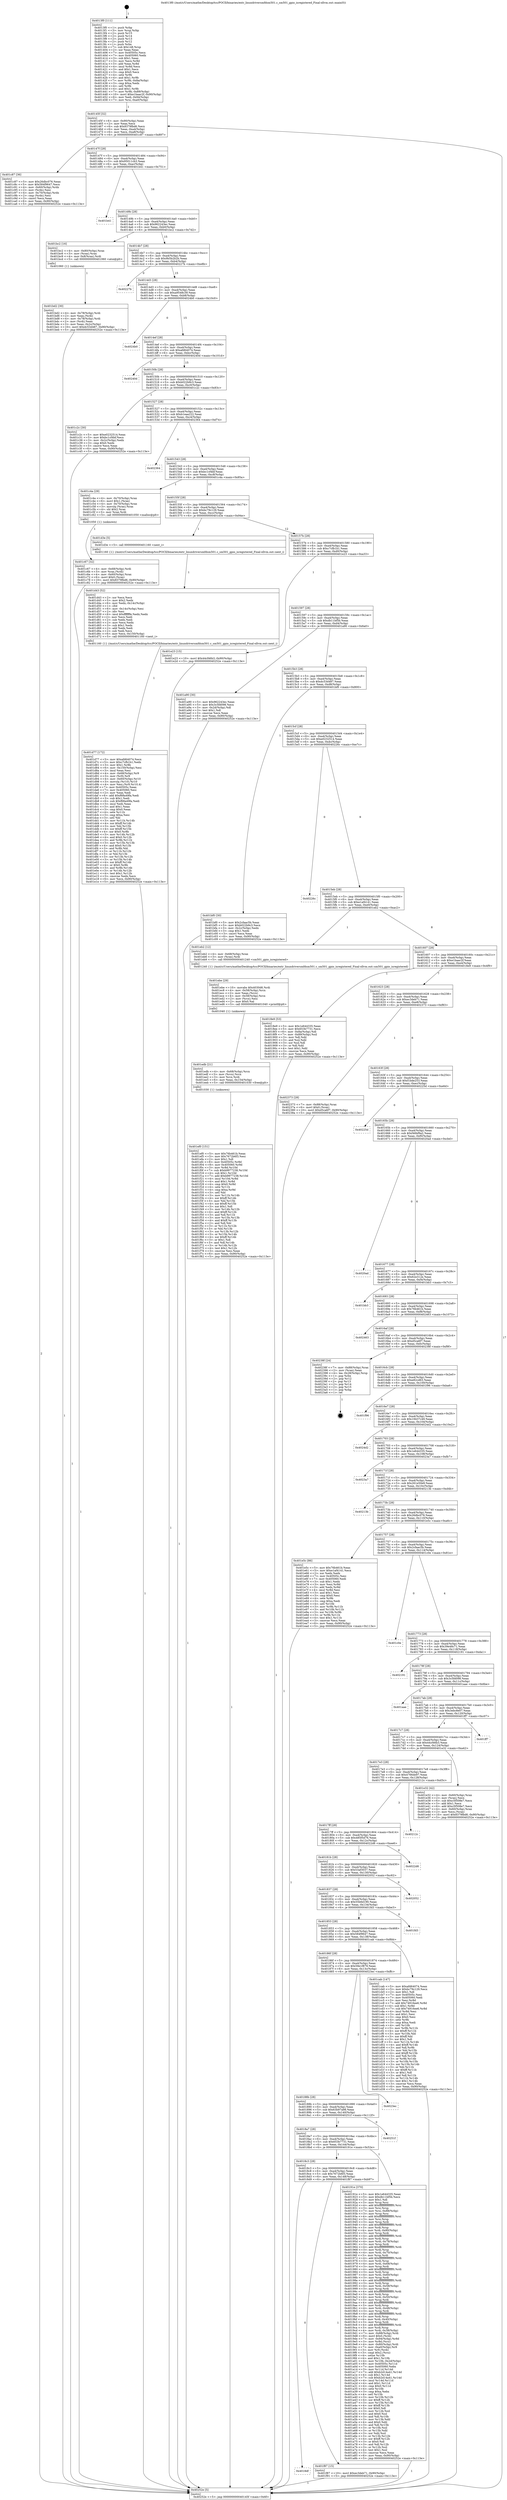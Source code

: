 digraph "0x4013f0" {
  label = "0x4013f0 (/mnt/c/Users/mathe/Desktop/tcc/POCII/binaries/extr_linuxdriversmfdsm501.c_sm501_gpio_isregistered_Final-ollvm.out::main(0))"
  labelloc = "t"
  node[shape=record]

  Entry [label="",width=0.3,height=0.3,shape=circle,fillcolor=black,style=filled]
  "0x40145f" [label="{
     0x40145f [32]\l
     | [instrs]\l
     &nbsp;&nbsp;0x40145f \<+6\>: mov -0x90(%rbp),%eax\l
     &nbsp;&nbsp;0x401465 \<+2\>: mov %eax,%ecx\l
     &nbsp;&nbsp;0x401467 \<+6\>: sub $0x8379fbd6,%ecx\l
     &nbsp;&nbsp;0x40146d \<+6\>: mov %eax,-0xa4(%rbp)\l
     &nbsp;&nbsp;0x401473 \<+6\>: mov %ecx,-0xa8(%rbp)\l
     &nbsp;&nbsp;0x401479 \<+6\>: je 0000000000401c87 \<main+0x897\>\l
  }"]
  "0x401c87" [label="{
     0x401c87 [36]\l
     | [instrs]\l
     &nbsp;&nbsp;0x401c87 \<+5\>: mov $0x26dbc076,%eax\l
     &nbsp;&nbsp;0x401c8c \<+5\>: mov $0x584f9647,%ecx\l
     &nbsp;&nbsp;0x401c91 \<+4\>: mov -0x60(%rbp),%rdx\l
     &nbsp;&nbsp;0x401c95 \<+2\>: mov (%rdx),%esi\l
     &nbsp;&nbsp;0x401c97 \<+4\>: mov -0x70(%rbp),%rdx\l
     &nbsp;&nbsp;0x401c9b \<+2\>: cmp (%rdx),%esi\l
     &nbsp;&nbsp;0x401c9d \<+3\>: cmovl %ecx,%eax\l
     &nbsp;&nbsp;0x401ca0 \<+6\>: mov %eax,-0x90(%rbp)\l
     &nbsp;&nbsp;0x401ca6 \<+5\>: jmp 000000000040252e \<main+0x113e\>\l
  }"]
  "0x40147f" [label="{
     0x40147f [28]\l
     | [instrs]\l
     &nbsp;&nbsp;0x40147f \<+5\>: jmp 0000000000401484 \<main+0x94\>\l
     &nbsp;&nbsp;0x401484 \<+6\>: mov -0xa4(%rbp),%eax\l
     &nbsp;&nbsp;0x40148a \<+5\>: sub $0x95011cb3,%eax\l
     &nbsp;&nbsp;0x40148f \<+6\>: mov %eax,-0xac(%rbp)\l
     &nbsp;&nbsp;0x401495 \<+6\>: je 0000000000401b41 \<main+0x751\>\l
  }"]
  Exit [label="",width=0.3,height=0.3,shape=circle,fillcolor=black,style=filled,peripheries=2]
  "0x401b41" [label="{
     0x401b41\l
  }", style=dashed]
  "0x40149b" [label="{
     0x40149b [28]\l
     | [instrs]\l
     &nbsp;&nbsp;0x40149b \<+5\>: jmp 00000000004014a0 \<main+0xb0\>\l
     &nbsp;&nbsp;0x4014a0 \<+6\>: mov -0xa4(%rbp),%eax\l
     &nbsp;&nbsp;0x4014a6 \<+5\>: sub $0x962243ec,%eax\l
     &nbsp;&nbsp;0x4014ab \<+6\>: mov %eax,-0xb0(%rbp)\l
     &nbsp;&nbsp;0x4014b1 \<+6\>: je 0000000000401bc2 \<main+0x7d2\>\l
  }"]
  "0x4018df" [label="{
     0x4018df\l
  }", style=dashed]
  "0x401bc2" [label="{
     0x401bc2 [16]\l
     | [instrs]\l
     &nbsp;&nbsp;0x401bc2 \<+4\>: mov -0x80(%rbp),%rax\l
     &nbsp;&nbsp;0x401bc6 \<+3\>: mov (%rax),%rax\l
     &nbsp;&nbsp;0x401bc9 \<+4\>: mov 0x8(%rax),%rdi\l
     &nbsp;&nbsp;0x401bcd \<+5\>: call 0000000000401060 \<atoi@plt\>\l
     | [calls]\l
     &nbsp;&nbsp;0x401060 \{1\} (unknown)\l
  }"]
  "0x4014b7" [label="{
     0x4014b7 [28]\l
     | [instrs]\l
     &nbsp;&nbsp;0x4014b7 \<+5\>: jmp 00000000004014bc \<main+0xcc\>\l
     &nbsp;&nbsp;0x4014bc \<+6\>: mov -0xa4(%rbp),%eax\l
     &nbsp;&nbsp;0x4014c2 \<+5\>: sub $0x9b5b2b2b,%eax\l
     &nbsp;&nbsp;0x4014c7 \<+6\>: mov %eax,-0xb4(%rbp)\l
     &nbsp;&nbsp;0x4014cd \<+6\>: je 000000000040227b \<main+0xe8b\>\l
  }"]
  "0x401f87" [label="{
     0x401f87 [15]\l
     | [instrs]\l
     &nbsp;&nbsp;0x401f87 \<+10\>: movl $0xec3deb71,-0x90(%rbp)\l
     &nbsp;&nbsp;0x401f91 \<+5\>: jmp 000000000040252e \<main+0x113e\>\l
  }"]
  "0x40227b" [label="{
     0x40227b\l
  }", style=dashed]
  "0x4014d3" [label="{
     0x4014d3 [28]\l
     | [instrs]\l
     &nbsp;&nbsp;0x4014d3 \<+5\>: jmp 00000000004014d8 \<main+0xe8\>\l
     &nbsp;&nbsp;0x4014d8 \<+6\>: mov -0xa4(%rbp),%eax\l
     &nbsp;&nbsp;0x4014de \<+5\>: sub $0xa9548c39,%eax\l
     &nbsp;&nbsp;0x4014e3 \<+6\>: mov %eax,-0xb8(%rbp)\l
     &nbsp;&nbsp;0x4014e9 \<+6\>: je 00000000004024b0 \<main+0x10c0\>\l
  }"]
  "0x401ef0" [label="{
     0x401ef0 [151]\l
     | [instrs]\l
     &nbsp;&nbsp;0x401ef0 \<+5\>: mov $0x76b461b,%eax\l
     &nbsp;&nbsp;0x401ef5 \<+5\>: mov $0x7672b6f3,%esi\l
     &nbsp;&nbsp;0x401efa \<+2\>: mov $0x1,%dl\l
     &nbsp;&nbsp;0x401efc \<+8\>: mov 0x40505c,%r8d\l
     &nbsp;&nbsp;0x401f04 \<+8\>: mov 0x405060,%r9d\l
     &nbsp;&nbsp;0x401f0c \<+3\>: mov %r8d,%r10d\l
     &nbsp;&nbsp;0x401f0f \<+7\>: sub $0xb9977238,%r10d\l
     &nbsp;&nbsp;0x401f16 \<+4\>: sub $0x1,%r10d\l
     &nbsp;&nbsp;0x401f1a \<+7\>: add $0xb9977238,%r10d\l
     &nbsp;&nbsp;0x401f21 \<+4\>: imul %r10d,%r8d\l
     &nbsp;&nbsp;0x401f25 \<+4\>: and $0x1,%r8d\l
     &nbsp;&nbsp;0x401f29 \<+4\>: cmp $0x0,%r8d\l
     &nbsp;&nbsp;0x401f2d \<+4\>: sete %r11b\l
     &nbsp;&nbsp;0x401f31 \<+4\>: cmp $0xa,%r9d\l
     &nbsp;&nbsp;0x401f35 \<+3\>: setl %bl\l
     &nbsp;&nbsp;0x401f38 \<+3\>: mov %r11b,%r14b\l
     &nbsp;&nbsp;0x401f3b \<+4\>: xor $0xff,%r14b\l
     &nbsp;&nbsp;0x401f3f \<+3\>: mov %bl,%r15b\l
     &nbsp;&nbsp;0x401f42 \<+4\>: xor $0xff,%r15b\l
     &nbsp;&nbsp;0x401f46 \<+3\>: xor $0x1,%dl\l
     &nbsp;&nbsp;0x401f49 \<+3\>: mov %r14b,%r12b\l
     &nbsp;&nbsp;0x401f4c \<+4\>: and $0xff,%r12b\l
     &nbsp;&nbsp;0x401f50 \<+3\>: and %dl,%r11b\l
     &nbsp;&nbsp;0x401f53 \<+3\>: mov %r15b,%r13b\l
     &nbsp;&nbsp;0x401f56 \<+4\>: and $0xff,%r13b\l
     &nbsp;&nbsp;0x401f5a \<+2\>: and %dl,%bl\l
     &nbsp;&nbsp;0x401f5c \<+3\>: or %r11b,%r12b\l
     &nbsp;&nbsp;0x401f5f \<+3\>: or %bl,%r13b\l
     &nbsp;&nbsp;0x401f62 \<+3\>: xor %r13b,%r12b\l
     &nbsp;&nbsp;0x401f65 \<+3\>: or %r15b,%r14b\l
     &nbsp;&nbsp;0x401f68 \<+4\>: xor $0xff,%r14b\l
     &nbsp;&nbsp;0x401f6c \<+3\>: or $0x1,%dl\l
     &nbsp;&nbsp;0x401f6f \<+3\>: and %dl,%r14b\l
     &nbsp;&nbsp;0x401f72 \<+3\>: or %r14b,%r12b\l
     &nbsp;&nbsp;0x401f75 \<+4\>: test $0x1,%r12b\l
     &nbsp;&nbsp;0x401f79 \<+3\>: cmovne %esi,%eax\l
     &nbsp;&nbsp;0x401f7c \<+6\>: mov %eax,-0x90(%rbp)\l
     &nbsp;&nbsp;0x401f82 \<+5\>: jmp 000000000040252e \<main+0x113e\>\l
  }"]
  "0x4024b0" [label="{
     0x4024b0\l
  }", style=dashed]
  "0x4014ef" [label="{
     0x4014ef [28]\l
     | [instrs]\l
     &nbsp;&nbsp;0x4014ef \<+5\>: jmp 00000000004014f4 \<main+0x104\>\l
     &nbsp;&nbsp;0x4014f4 \<+6\>: mov -0xa4(%rbp),%eax\l
     &nbsp;&nbsp;0x4014fa \<+5\>: sub $0xafd64074,%eax\l
     &nbsp;&nbsp;0x4014ff \<+6\>: mov %eax,-0xbc(%rbp)\l
     &nbsp;&nbsp;0x401505 \<+6\>: je 000000000040240d \<main+0x101d\>\l
  }"]
  "0x401edb" [label="{
     0x401edb [21]\l
     | [instrs]\l
     &nbsp;&nbsp;0x401edb \<+4\>: mov -0x68(%rbp),%rcx\l
     &nbsp;&nbsp;0x401edf \<+3\>: mov (%rcx),%rcx\l
     &nbsp;&nbsp;0x401ee2 \<+3\>: mov %rcx,%rdi\l
     &nbsp;&nbsp;0x401ee5 \<+6\>: mov %eax,-0x154(%rbp)\l
     &nbsp;&nbsp;0x401eeb \<+5\>: call 0000000000401030 \<free@plt\>\l
     | [calls]\l
     &nbsp;&nbsp;0x401030 \{1\} (unknown)\l
  }"]
  "0x40240d" [label="{
     0x40240d\l
  }", style=dashed]
  "0x40150b" [label="{
     0x40150b [28]\l
     | [instrs]\l
     &nbsp;&nbsp;0x40150b \<+5\>: jmp 0000000000401510 \<main+0x120\>\l
     &nbsp;&nbsp;0x401510 \<+6\>: mov -0xa4(%rbp),%eax\l
     &nbsp;&nbsp;0x401516 \<+5\>: sub $0xb022b9c3,%eax\l
     &nbsp;&nbsp;0x40151b \<+6\>: mov %eax,-0xc0(%rbp)\l
     &nbsp;&nbsp;0x401521 \<+6\>: je 0000000000401c2c \<main+0x83c\>\l
  }"]
  "0x401ebe" [label="{
     0x401ebe [29]\l
     | [instrs]\l
     &nbsp;&nbsp;0x401ebe \<+10\>: movabs $0x4030d6,%rdi\l
     &nbsp;&nbsp;0x401ec8 \<+4\>: mov -0x58(%rbp),%rcx\l
     &nbsp;&nbsp;0x401ecc \<+2\>: mov %eax,(%rcx)\l
     &nbsp;&nbsp;0x401ece \<+4\>: mov -0x58(%rbp),%rcx\l
     &nbsp;&nbsp;0x401ed2 \<+2\>: mov (%rcx),%esi\l
     &nbsp;&nbsp;0x401ed4 \<+2\>: mov $0x0,%al\l
     &nbsp;&nbsp;0x401ed6 \<+5\>: call 0000000000401040 \<printf@plt\>\l
     | [calls]\l
     &nbsp;&nbsp;0x401040 \{1\} (unknown)\l
  }"]
  "0x401c2c" [label="{
     0x401c2c [30]\l
     | [instrs]\l
     &nbsp;&nbsp;0x401c2c \<+5\>: mov $0xe0232514,%eax\l
     &nbsp;&nbsp;0x401c31 \<+5\>: mov $0xbc1cf4bf,%ecx\l
     &nbsp;&nbsp;0x401c36 \<+3\>: mov -0x2c(%rbp),%edx\l
     &nbsp;&nbsp;0x401c39 \<+3\>: cmp $0x0,%edx\l
     &nbsp;&nbsp;0x401c3c \<+3\>: cmove %ecx,%eax\l
     &nbsp;&nbsp;0x401c3f \<+6\>: mov %eax,-0x90(%rbp)\l
     &nbsp;&nbsp;0x401c45 \<+5\>: jmp 000000000040252e \<main+0x113e\>\l
  }"]
  "0x401527" [label="{
     0x401527 [28]\l
     | [instrs]\l
     &nbsp;&nbsp;0x401527 \<+5\>: jmp 000000000040152c \<main+0x13c\>\l
     &nbsp;&nbsp;0x40152c \<+6\>: mov -0xa4(%rbp),%eax\l
     &nbsp;&nbsp;0x401532 \<+5\>: sub $0xb1eaa222,%eax\l
     &nbsp;&nbsp;0x401537 \<+6\>: mov %eax,-0xc4(%rbp)\l
     &nbsp;&nbsp;0x40153d \<+6\>: je 0000000000402364 \<main+0xf74\>\l
  }"]
  "0x401d77" [label="{
     0x401d77 [172]\l
     | [instrs]\l
     &nbsp;&nbsp;0x401d77 \<+5\>: mov $0xafd64074,%ecx\l
     &nbsp;&nbsp;0x401d7c \<+5\>: mov $0xc7cfb1b1,%edx\l
     &nbsp;&nbsp;0x401d81 \<+3\>: mov $0x1,%r8b\l
     &nbsp;&nbsp;0x401d84 \<+6\>: mov -0x150(%rbp),%esi\l
     &nbsp;&nbsp;0x401d8a \<+3\>: imul %eax,%esi\l
     &nbsp;&nbsp;0x401d8d \<+4\>: mov -0x68(%rbp),%r9\l
     &nbsp;&nbsp;0x401d91 \<+3\>: mov (%r9),%r9\l
     &nbsp;&nbsp;0x401d94 \<+4\>: mov -0x60(%rbp),%r10\l
     &nbsp;&nbsp;0x401d98 \<+3\>: movslq (%r10),%r10\l
     &nbsp;&nbsp;0x401d9b \<+4\>: mov %esi,(%r9,%r10,4)\l
     &nbsp;&nbsp;0x401d9f \<+7\>: mov 0x40505c,%eax\l
     &nbsp;&nbsp;0x401da6 \<+7\>: mov 0x405060,%esi\l
     &nbsp;&nbsp;0x401dad \<+2\>: mov %eax,%edi\l
     &nbsp;&nbsp;0x401daf \<+6\>: add $0xf68a49fa,%edi\l
     &nbsp;&nbsp;0x401db5 \<+3\>: sub $0x1,%edi\l
     &nbsp;&nbsp;0x401db8 \<+6\>: sub $0xf68a49fa,%edi\l
     &nbsp;&nbsp;0x401dbe \<+3\>: imul %edi,%eax\l
     &nbsp;&nbsp;0x401dc1 \<+3\>: and $0x1,%eax\l
     &nbsp;&nbsp;0x401dc4 \<+3\>: cmp $0x0,%eax\l
     &nbsp;&nbsp;0x401dc7 \<+4\>: sete %r11b\l
     &nbsp;&nbsp;0x401dcb \<+3\>: cmp $0xa,%esi\l
     &nbsp;&nbsp;0x401dce \<+3\>: setl %bl\l
     &nbsp;&nbsp;0x401dd1 \<+3\>: mov %r11b,%r14b\l
     &nbsp;&nbsp;0x401dd4 \<+4\>: xor $0xff,%r14b\l
     &nbsp;&nbsp;0x401dd8 \<+3\>: mov %bl,%r15b\l
     &nbsp;&nbsp;0x401ddb \<+4\>: xor $0xff,%r15b\l
     &nbsp;&nbsp;0x401ddf \<+4\>: xor $0x0,%r8b\l
     &nbsp;&nbsp;0x401de3 \<+3\>: mov %r14b,%r12b\l
     &nbsp;&nbsp;0x401de6 \<+4\>: and $0x0,%r12b\l
     &nbsp;&nbsp;0x401dea \<+3\>: and %r8b,%r11b\l
     &nbsp;&nbsp;0x401ded \<+3\>: mov %r15b,%r13b\l
     &nbsp;&nbsp;0x401df0 \<+4\>: and $0x0,%r13b\l
     &nbsp;&nbsp;0x401df4 \<+3\>: and %r8b,%bl\l
     &nbsp;&nbsp;0x401df7 \<+3\>: or %r11b,%r12b\l
     &nbsp;&nbsp;0x401dfa \<+3\>: or %bl,%r13b\l
     &nbsp;&nbsp;0x401dfd \<+3\>: xor %r13b,%r12b\l
     &nbsp;&nbsp;0x401e00 \<+3\>: or %r15b,%r14b\l
     &nbsp;&nbsp;0x401e03 \<+4\>: xor $0xff,%r14b\l
     &nbsp;&nbsp;0x401e07 \<+4\>: or $0x0,%r8b\l
     &nbsp;&nbsp;0x401e0b \<+3\>: and %r8b,%r14b\l
     &nbsp;&nbsp;0x401e0e \<+3\>: or %r14b,%r12b\l
     &nbsp;&nbsp;0x401e11 \<+4\>: test $0x1,%r12b\l
     &nbsp;&nbsp;0x401e15 \<+3\>: cmovne %edx,%ecx\l
     &nbsp;&nbsp;0x401e18 \<+6\>: mov %ecx,-0x90(%rbp)\l
     &nbsp;&nbsp;0x401e1e \<+5\>: jmp 000000000040252e \<main+0x113e\>\l
  }"]
  "0x402364" [label="{
     0x402364\l
  }", style=dashed]
  "0x401543" [label="{
     0x401543 [28]\l
     | [instrs]\l
     &nbsp;&nbsp;0x401543 \<+5\>: jmp 0000000000401548 \<main+0x158\>\l
     &nbsp;&nbsp;0x401548 \<+6\>: mov -0xa4(%rbp),%eax\l
     &nbsp;&nbsp;0x40154e \<+5\>: sub $0xbc1cf4bf,%eax\l
     &nbsp;&nbsp;0x401553 \<+6\>: mov %eax,-0xc8(%rbp)\l
     &nbsp;&nbsp;0x401559 \<+6\>: je 0000000000401c4a \<main+0x85a\>\l
  }"]
  "0x401d43" [label="{
     0x401d43 [52]\l
     | [instrs]\l
     &nbsp;&nbsp;0x401d43 \<+2\>: xor %ecx,%ecx\l
     &nbsp;&nbsp;0x401d45 \<+5\>: mov $0x2,%edx\l
     &nbsp;&nbsp;0x401d4a \<+6\>: mov %edx,-0x14c(%rbp)\l
     &nbsp;&nbsp;0x401d50 \<+1\>: cltd\l
     &nbsp;&nbsp;0x401d51 \<+6\>: mov -0x14c(%rbp),%esi\l
     &nbsp;&nbsp;0x401d57 \<+2\>: idiv %esi\l
     &nbsp;&nbsp;0x401d59 \<+6\>: imul $0xfffffffe,%edx,%edx\l
     &nbsp;&nbsp;0x401d5f \<+2\>: mov %ecx,%edi\l
     &nbsp;&nbsp;0x401d61 \<+2\>: sub %edx,%edi\l
     &nbsp;&nbsp;0x401d63 \<+2\>: mov %ecx,%edx\l
     &nbsp;&nbsp;0x401d65 \<+3\>: sub $0x1,%edx\l
     &nbsp;&nbsp;0x401d68 \<+2\>: add %edx,%edi\l
     &nbsp;&nbsp;0x401d6a \<+2\>: sub %edi,%ecx\l
     &nbsp;&nbsp;0x401d6c \<+6\>: mov %ecx,-0x150(%rbp)\l
     &nbsp;&nbsp;0x401d72 \<+5\>: call 0000000000401160 \<next_i\>\l
     | [calls]\l
     &nbsp;&nbsp;0x401160 \{1\} (/mnt/c/Users/mathe/Desktop/tcc/POCII/binaries/extr_linuxdriversmfdsm501.c_sm501_gpio_isregistered_Final-ollvm.out::next_i)\l
  }"]
  "0x401c4a" [label="{
     0x401c4a [29]\l
     | [instrs]\l
     &nbsp;&nbsp;0x401c4a \<+4\>: mov -0x70(%rbp),%rax\l
     &nbsp;&nbsp;0x401c4e \<+6\>: movl $0x1,(%rax)\l
     &nbsp;&nbsp;0x401c54 \<+4\>: mov -0x70(%rbp),%rax\l
     &nbsp;&nbsp;0x401c58 \<+3\>: movslq (%rax),%rax\l
     &nbsp;&nbsp;0x401c5b \<+4\>: shl $0x2,%rax\l
     &nbsp;&nbsp;0x401c5f \<+3\>: mov %rax,%rdi\l
     &nbsp;&nbsp;0x401c62 \<+5\>: call 0000000000401050 \<malloc@plt\>\l
     | [calls]\l
     &nbsp;&nbsp;0x401050 \{1\} (unknown)\l
  }"]
  "0x40155f" [label="{
     0x40155f [28]\l
     | [instrs]\l
     &nbsp;&nbsp;0x40155f \<+5\>: jmp 0000000000401564 \<main+0x174\>\l
     &nbsp;&nbsp;0x401564 \<+6\>: mov -0xa4(%rbp),%eax\l
     &nbsp;&nbsp;0x40156a \<+5\>: sub $0xbc79c129,%eax\l
     &nbsp;&nbsp;0x40156f \<+6\>: mov %eax,-0xcc(%rbp)\l
     &nbsp;&nbsp;0x401575 \<+6\>: je 0000000000401d3e \<main+0x94e\>\l
  }"]
  "0x401c67" [label="{
     0x401c67 [32]\l
     | [instrs]\l
     &nbsp;&nbsp;0x401c67 \<+4\>: mov -0x68(%rbp),%rdi\l
     &nbsp;&nbsp;0x401c6b \<+3\>: mov %rax,(%rdi)\l
     &nbsp;&nbsp;0x401c6e \<+4\>: mov -0x60(%rbp),%rax\l
     &nbsp;&nbsp;0x401c72 \<+6\>: movl $0x0,(%rax)\l
     &nbsp;&nbsp;0x401c78 \<+10\>: movl $0x8379fbd6,-0x90(%rbp)\l
     &nbsp;&nbsp;0x401c82 \<+5\>: jmp 000000000040252e \<main+0x113e\>\l
  }"]
  "0x401d3e" [label="{
     0x401d3e [5]\l
     | [instrs]\l
     &nbsp;&nbsp;0x401d3e \<+5\>: call 0000000000401160 \<next_i\>\l
     | [calls]\l
     &nbsp;&nbsp;0x401160 \{1\} (/mnt/c/Users/mathe/Desktop/tcc/POCII/binaries/extr_linuxdriversmfdsm501.c_sm501_gpio_isregistered_Final-ollvm.out::next_i)\l
  }"]
  "0x40157b" [label="{
     0x40157b [28]\l
     | [instrs]\l
     &nbsp;&nbsp;0x40157b \<+5\>: jmp 0000000000401580 \<main+0x190\>\l
     &nbsp;&nbsp;0x401580 \<+6\>: mov -0xa4(%rbp),%eax\l
     &nbsp;&nbsp;0x401586 \<+5\>: sub $0xc7cfb1b1,%eax\l
     &nbsp;&nbsp;0x40158b \<+6\>: mov %eax,-0xd0(%rbp)\l
     &nbsp;&nbsp;0x401591 \<+6\>: je 0000000000401e23 \<main+0xa33\>\l
  }"]
  "0x401bd2" [label="{
     0x401bd2 [30]\l
     | [instrs]\l
     &nbsp;&nbsp;0x401bd2 \<+4\>: mov -0x78(%rbp),%rdi\l
     &nbsp;&nbsp;0x401bd6 \<+2\>: mov %eax,(%rdi)\l
     &nbsp;&nbsp;0x401bd8 \<+4\>: mov -0x78(%rbp),%rdi\l
     &nbsp;&nbsp;0x401bdc \<+2\>: mov (%rdi),%eax\l
     &nbsp;&nbsp;0x401bde \<+3\>: mov %eax,-0x2c(%rbp)\l
     &nbsp;&nbsp;0x401be1 \<+10\>: movl $0xdc53d487,-0x90(%rbp)\l
     &nbsp;&nbsp;0x401beb \<+5\>: jmp 000000000040252e \<main+0x113e\>\l
  }"]
  "0x401e23" [label="{
     0x401e23 [15]\l
     | [instrs]\l
     &nbsp;&nbsp;0x401e23 \<+10\>: movl $0x44cf46b3,-0x90(%rbp)\l
     &nbsp;&nbsp;0x401e2d \<+5\>: jmp 000000000040252e \<main+0x113e\>\l
  }"]
  "0x401597" [label="{
     0x401597 [28]\l
     | [instrs]\l
     &nbsp;&nbsp;0x401597 \<+5\>: jmp 000000000040159c \<main+0x1ac\>\l
     &nbsp;&nbsp;0x40159c \<+6\>: mov -0xa4(%rbp),%eax\l
     &nbsp;&nbsp;0x4015a2 \<+5\>: sub $0xdb11bf5b,%eax\l
     &nbsp;&nbsp;0x4015a7 \<+6\>: mov %eax,-0xd4(%rbp)\l
     &nbsp;&nbsp;0x4015ad \<+6\>: je 0000000000401a90 \<main+0x6a0\>\l
  }"]
  "0x4018c3" [label="{
     0x4018c3 [28]\l
     | [instrs]\l
     &nbsp;&nbsp;0x4018c3 \<+5\>: jmp 00000000004018c8 \<main+0x4d8\>\l
     &nbsp;&nbsp;0x4018c8 \<+6\>: mov -0xa4(%rbp),%eax\l
     &nbsp;&nbsp;0x4018ce \<+5\>: sub $0x7672b6f3,%eax\l
     &nbsp;&nbsp;0x4018d3 \<+6\>: mov %eax,-0x148(%rbp)\l
     &nbsp;&nbsp;0x4018d9 \<+6\>: je 0000000000401f87 \<main+0xb97\>\l
  }"]
  "0x401a90" [label="{
     0x401a90 [30]\l
     | [instrs]\l
     &nbsp;&nbsp;0x401a90 \<+5\>: mov $0x962243ec,%eax\l
     &nbsp;&nbsp;0x401a95 \<+5\>: mov $0x3c5fd098,%ecx\l
     &nbsp;&nbsp;0x401a9a \<+3\>: mov -0x2d(%rbp),%dl\l
     &nbsp;&nbsp;0x401a9d \<+3\>: test $0x1,%dl\l
     &nbsp;&nbsp;0x401aa0 \<+3\>: cmovne %ecx,%eax\l
     &nbsp;&nbsp;0x401aa3 \<+6\>: mov %eax,-0x90(%rbp)\l
     &nbsp;&nbsp;0x401aa9 \<+5\>: jmp 000000000040252e \<main+0x113e\>\l
  }"]
  "0x4015b3" [label="{
     0x4015b3 [28]\l
     | [instrs]\l
     &nbsp;&nbsp;0x4015b3 \<+5\>: jmp 00000000004015b8 \<main+0x1c8\>\l
     &nbsp;&nbsp;0x4015b8 \<+6\>: mov -0xa4(%rbp),%eax\l
     &nbsp;&nbsp;0x4015be \<+5\>: sub $0xdc53d487,%eax\l
     &nbsp;&nbsp;0x4015c3 \<+6\>: mov %eax,-0xd8(%rbp)\l
     &nbsp;&nbsp;0x4015c9 \<+6\>: je 0000000000401bf0 \<main+0x800\>\l
  }"]
  "0x40191e" [label="{
     0x40191e [370]\l
     | [instrs]\l
     &nbsp;&nbsp;0x40191e \<+5\>: mov $0x1e644335,%eax\l
     &nbsp;&nbsp;0x401923 \<+5\>: mov $0xdb11bf5b,%ecx\l
     &nbsp;&nbsp;0x401928 \<+2\>: mov $0x1,%dl\l
     &nbsp;&nbsp;0x40192a \<+3\>: mov %rsp,%rsi\l
     &nbsp;&nbsp;0x40192d \<+4\>: add $0xfffffffffffffff0,%rsi\l
     &nbsp;&nbsp;0x401931 \<+3\>: mov %rsi,%rsp\l
     &nbsp;&nbsp;0x401934 \<+7\>: mov %rsi,-0x88(%rbp)\l
     &nbsp;&nbsp;0x40193b \<+3\>: mov %rsp,%rsi\l
     &nbsp;&nbsp;0x40193e \<+4\>: add $0xfffffffffffffff0,%rsi\l
     &nbsp;&nbsp;0x401942 \<+3\>: mov %rsi,%rsp\l
     &nbsp;&nbsp;0x401945 \<+3\>: mov %rsp,%rdi\l
     &nbsp;&nbsp;0x401948 \<+4\>: add $0xfffffffffffffff0,%rdi\l
     &nbsp;&nbsp;0x40194c \<+3\>: mov %rdi,%rsp\l
     &nbsp;&nbsp;0x40194f \<+4\>: mov %rdi,-0x80(%rbp)\l
     &nbsp;&nbsp;0x401953 \<+3\>: mov %rsp,%rdi\l
     &nbsp;&nbsp;0x401956 \<+4\>: add $0xfffffffffffffff0,%rdi\l
     &nbsp;&nbsp;0x40195a \<+3\>: mov %rdi,%rsp\l
     &nbsp;&nbsp;0x40195d \<+4\>: mov %rdi,-0x78(%rbp)\l
     &nbsp;&nbsp;0x401961 \<+3\>: mov %rsp,%rdi\l
     &nbsp;&nbsp;0x401964 \<+4\>: add $0xfffffffffffffff0,%rdi\l
     &nbsp;&nbsp;0x401968 \<+3\>: mov %rdi,%rsp\l
     &nbsp;&nbsp;0x40196b \<+4\>: mov %rdi,-0x70(%rbp)\l
     &nbsp;&nbsp;0x40196f \<+3\>: mov %rsp,%rdi\l
     &nbsp;&nbsp;0x401972 \<+4\>: add $0xfffffffffffffff0,%rdi\l
     &nbsp;&nbsp;0x401976 \<+3\>: mov %rdi,%rsp\l
     &nbsp;&nbsp;0x401979 \<+4\>: mov %rdi,-0x68(%rbp)\l
     &nbsp;&nbsp;0x40197d \<+3\>: mov %rsp,%rdi\l
     &nbsp;&nbsp;0x401980 \<+4\>: add $0xfffffffffffffff0,%rdi\l
     &nbsp;&nbsp;0x401984 \<+3\>: mov %rdi,%rsp\l
     &nbsp;&nbsp;0x401987 \<+4\>: mov %rdi,-0x60(%rbp)\l
     &nbsp;&nbsp;0x40198b \<+3\>: mov %rsp,%rdi\l
     &nbsp;&nbsp;0x40198e \<+4\>: add $0xfffffffffffffff0,%rdi\l
     &nbsp;&nbsp;0x401992 \<+3\>: mov %rdi,%rsp\l
     &nbsp;&nbsp;0x401995 \<+4\>: mov %rdi,-0x58(%rbp)\l
     &nbsp;&nbsp;0x401999 \<+3\>: mov %rsp,%rdi\l
     &nbsp;&nbsp;0x40199c \<+4\>: add $0xfffffffffffffff0,%rdi\l
     &nbsp;&nbsp;0x4019a0 \<+3\>: mov %rdi,%rsp\l
     &nbsp;&nbsp;0x4019a3 \<+4\>: mov %rdi,-0x50(%rbp)\l
     &nbsp;&nbsp;0x4019a7 \<+3\>: mov %rsp,%rdi\l
     &nbsp;&nbsp;0x4019aa \<+4\>: add $0xfffffffffffffff0,%rdi\l
     &nbsp;&nbsp;0x4019ae \<+3\>: mov %rdi,%rsp\l
     &nbsp;&nbsp;0x4019b1 \<+4\>: mov %rdi,-0x48(%rbp)\l
     &nbsp;&nbsp;0x4019b5 \<+3\>: mov %rsp,%rdi\l
     &nbsp;&nbsp;0x4019b8 \<+4\>: add $0xfffffffffffffff0,%rdi\l
     &nbsp;&nbsp;0x4019bc \<+3\>: mov %rdi,%rsp\l
     &nbsp;&nbsp;0x4019bf \<+4\>: mov %rdi,-0x40(%rbp)\l
     &nbsp;&nbsp;0x4019c3 \<+3\>: mov %rsp,%rdi\l
     &nbsp;&nbsp;0x4019c6 \<+4\>: add $0xfffffffffffffff0,%rdi\l
     &nbsp;&nbsp;0x4019ca \<+3\>: mov %rdi,%rsp\l
     &nbsp;&nbsp;0x4019cd \<+4\>: mov %rdi,-0x38(%rbp)\l
     &nbsp;&nbsp;0x4019d1 \<+7\>: mov -0x88(%rbp),%rdi\l
     &nbsp;&nbsp;0x4019d8 \<+6\>: movl $0x0,(%rdi)\l
     &nbsp;&nbsp;0x4019de \<+7\>: mov -0x94(%rbp),%r8d\l
     &nbsp;&nbsp;0x4019e5 \<+3\>: mov %r8d,(%rsi)\l
     &nbsp;&nbsp;0x4019e8 \<+4\>: mov -0x80(%rbp),%rdi\l
     &nbsp;&nbsp;0x4019ec \<+7\>: mov -0xa0(%rbp),%r9\l
     &nbsp;&nbsp;0x4019f3 \<+3\>: mov %r9,(%rdi)\l
     &nbsp;&nbsp;0x4019f6 \<+3\>: cmpl $0x2,(%rsi)\l
     &nbsp;&nbsp;0x4019f9 \<+4\>: setne %r10b\l
     &nbsp;&nbsp;0x4019fd \<+4\>: and $0x1,%r10b\l
     &nbsp;&nbsp;0x401a01 \<+4\>: mov %r10b,-0x2d(%rbp)\l
     &nbsp;&nbsp;0x401a05 \<+8\>: mov 0x40505c,%r11d\l
     &nbsp;&nbsp;0x401a0d \<+7\>: mov 0x405060,%ebx\l
     &nbsp;&nbsp;0x401a14 \<+3\>: mov %r11d,%r14d\l
     &nbsp;&nbsp;0x401a17 \<+7\>: add $0xb2d14a41,%r14d\l
     &nbsp;&nbsp;0x401a1e \<+4\>: sub $0x1,%r14d\l
     &nbsp;&nbsp;0x401a22 \<+7\>: sub $0xb2d14a41,%r14d\l
     &nbsp;&nbsp;0x401a29 \<+4\>: imul %r14d,%r11d\l
     &nbsp;&nbsp;0x401a2d \<+4\>: and $0x1,%r11d\l
     &nbsp;&nbsp;0x401a31 \<+4\>: cmp $0x0,%r11d\l
     &nbsp;&nbsp;0x401a35 \<+4\>: sete %r10b\l
     &nbsp;&nbsp;0x401a39 \<+3\>: cmp $0xa,%ebx\l
     &nbsp;&nbsp;0x401a3c \<+4\>: setl %r15b\l
     &nbsp;&nbsp;0x401a40 \<+3\>: mov %r10b,%r12b\l
     &nbsp;&nbsp;0x401a43 \<+4\>: xor $0xff,%r12b\l
     &nbsp;&nbsp;0x401a47 \<+3\>: mov %r15b,%r13b\l
     &nbsp;&nbsp;0x401a4a \<+4\>: xor $0xff,%r13b\l
     &nbsp;&nbsp;0x401a4e \<+3\>: xor $0x0,%dl\l
     &nbsp;&nbsp;0x401a51 \<+3\>: mov %r12b,%sil\l
     &nbsp;&nbsp;0x401a54 \<+4\>: and $0x0,%sil\l
     &nbsp;&nbsp;0x401a58 \<+3\>: and %dl,%r10b\l
     &nbsp;&nbsp;0x401a5b \<+3\>: mov %r13b,%dil\l
     &nbsp;&nbsp;0x401a5e \<+4\>: and $0x0,%dil\l
     &nbsp;&nbsp;0x401a62 \<+3\>: and %dl,%r15b\l
     &nbsp;&nbsp;0x401a65 \<+3\>: or %r10b,%sil\l
     &nbsp;&nbsp;0x401a68 \<+3\>: or %r15b,%dil\l
     &nbsp;&nbsp;0x401a6b \<+3\>: xor %dil,%sil\l
     &nbsp;&nbsp;0x401a6e \<+3\>: or %r13b,%r12b\l
     &nbsp;&nbsp;0x401a71 \<+4\>: xor $0xff,%r12b\l
     &nbsp;&nbsp;0x401a75 \<+3\>: or $0x0,%dl\l
     &nbsp;&nbsp;0x401a78 \<+3\>: and %dl,%r12b\l
     &nbsp;&nbsp;0x401a7b \<+3\>: or %r12b,%sil\l
     &nbsp;&nbsp;0x401a7e \<+4\>: test $0x1,%sil\l
     &nbsp;&nbsp;0x401a82 \<+3\>: cmovne %ecx,%eax\l
     &nbsp;&nbsp;0x401a85 \<+6\>: mov %eax,-0x90(%rbp)\l
     &nbsp;&nbsp;0x401a8b \<+5\>: jmp 000000000040252e \<main+0x113e\>\l
  }"]
  "0x401bf0" [label="{
     0x401bf0 [30]\l
     | [instrs]\l
     &nbsp;&nbsp;0x401bf0 \<+5\>: mov $0x2cfaac5b,%eax\l
     &nbsp;&nbsp;0x401bf5 \<+5\>: mov $0xb022b9c3,%ecx\l
     &nbsp;&nbsp;0x401bfa \<+3\>: mov -0x2c(%rbp),%edx\l
     &nbsp;&nbsp;0x401bfd \<+3\>: cmp $0x1,%edx\l
     &nbsp;&nbsp;0x401c00 \<+3\>: cmovl %ecx,%eax\l
     &nbsp;&nbsp;0x401c03 \<+6\>: mov %eax,-0x90(%rbp)\l
     &nbsp;&nbsp;0x401c09 \<+5\>: jmp 000000000040252e \<main+0x113e\>\l
  }"]
  "0x4015cf" [label="{
     0x4015cf [28]\l
     | [instrs]\l
     &nbsp;&nbsp;0x4015cf \<+5\>: jmp 00000000004015d4 \<main+0x1e4\>\l
     &nbsp;&nbsp;0x4015d4 \<+6\>: mov -0xa4(%rbp),%eax\l
     &nbsp;&nbsp;0x4015da \<+5\>: sub $0xe0232514,%eax\l
     &nbsp;&nbsp;0x4015df \<+6\>: mov %eax,-0xdc(%rbp)\l
     &nbsp;&nbsp;0x4015e5 \<+6\>: je 000000000040226c \<main+0xe7c\>\l
  }"]
  "0x4018a7" [label="{
     0x4018a7 [28]\l
     | [instrs]\l
     &nbsp;&nbsp;0x4018a7 \<+5\>: jmp 00000000004018ac \<main+0x4bc\>\l
     &nbsp;&nbsp;0x4018ac \<+6\>: mov -0xa4(%rbp),%eax\l
     &nbsp;&nbsp;0x4018b2 \<+5\>: sub $0x653b7731,%eax\l
     &nbsp;&nbsp;0x4018b7 \<+6\>: mov %eax,-0x144(%rbp)\l
     &nbsp;&nbsp;0x4018bd \<+6\>: je 000000000040191e \<main+0x52e\>\l
  }"]
  "0x40226c" [label="{
     0x40226c\l
  }", style=dashed]
  "0x4015eb" [label="{
     0x4015eb [28]\l
     | [instrs]\l
     &nbsp;&nbsp;0x4015eb \<+5\>: jmp 00000000004015f0 \<main+0x200\>\l
     &nbsp;&nbsp;0x4015f0 \<+6\>: mov -0xa4(%rbp),%eax\l
     &nbsp;&nbsp;0x4015f6 \<+5\>: sub $0xe1af4141,%eax\l
     &nbsp;&nbsp;0x4015fb \<+6\>: mov %eax,-0xe0(%rbp)\l
     &nbsp;&nbsp;0x401601 \<+6\>: je 0000000000401eb2 \<main+0xac2\>\l
  }"]
  "0x40251f" [label="{
     0x40251f\l
  }", style=dashed]
  "0x401eb2" [label="{
     0x401eb2 [12]\l
     | [instrs]\l
     &nbsp;&nbsp;0x401eb2 \<+4\>: mov -0x68(%rbp),%rax\l
     &nbsp;&nbsp;0x401eb6 \<+3\>: mov (%rax),%rdi\l
     &nbsp;&nbsp;0x401eb9 \<+5\>: call 0000000000401240 \<sm501_gpio_isregistered\>\l
     | [calls]\l
     &nbsp;&nbsp;0x401240 \{1\} (/mnt/c/Users/mathe/Desktop/tcc/POCII/binaries/extr_linuxdriversmfdsm501.c_sm501_gpio_isregistered_Final-ollvm.out::sm501_gpio_isregistered)\l
  }"]
  "0x401607" [label="{
     0x401607 [28]\l
     | [instrs]\l
     &nbsp;&nbsp;0x401607 \<+5\>: jmp 000000000040160c \<main+0x21c\>\l
     &nbsp;&nbsp;0x40160c \<+6\>: mov -0xa4(%rbp),%eax\l
     &nbsp;&nbsp;0x401612 \<+5\>: sub $0xe1baac2f,%eax\l
     &nbsp;&nbsp;0x401617 \<+6\>: mov %eax,-0xe4(%rbp)\l
     &nbsp;&nbsp;0x40161d \<+6\>: je 00000000004018e9 \<main+0x4f9\>\l
  }"]
  "0x40188b" [label="{
     0x40188b [28]\l
     | [instrs]\l
     &nbsp;&nbsp;0x40188b \<+5\>: jmp 0000000000401890 \<main+0x4a0\>\l
     &nbsp;&nbsp;0x401890 \<+6\>: mov -0xa4(%rbp),%eax\l
     &nbsp;&nbsp;0x401896 \<+5\>: sub $0x63b97a98,%eax\l
     &nbsp;&nbsp;0x40189b \<+6\>: mov %eax,-0x140(%rbp)\l
     &nbsp;&nbsp;0x4018a1 \<+6\>: je 000000000040251f \<main+0x112f\>\l
  }"]
  "0x4018e9" [label="{
     0x4018e9 [53]\l
     | [instrs]\l
     &nbsp;&nbsp;0x4018e9 \<+5\>: mov $0x1e644335,%eax\l
     &nbsp;&nbsp;0x4018ee \<+5\>: mov $0x653b7731,%ecx\l
     &nbsp;&nbsp;0x4018f3 \<+6\>: mov -0x8a(%rbp),%dl\l
     &nbsp;&nbsp;0x4018f9 \<+7\>: mov -0x89(%rbp),%sil\l
     &nbsp;&nbsp;0x401900 \<+3\>: mov %dl,%dil\l
     &nbsp;&nbsp;0x401903 \<+3\>: and %sil,%dil\l
     &nbsp;&nbsp;0x401906 \<+3\>: xor %sil,%dl\l
     &nbsp;&nbsp;0x401909 \<+3\>: or %dl,%dil\l
     &nbsp;&nbsp;0x40190c \<+4\>: test $0x1,%dil\l
     &nbsp;&nbsp;0x401910 \<+3\>: cmovne %ecx,%eax\l
     &nbsp;&nbsp;0x401913 \<+6\>: mov %eax,-0x90(%rbp)\l
     &nbsp;&nbsp;0x401919 \<+5\>: jmp 000000000040252e \<main+0x113e\>\l
  }"]
  "0x401623" [label="{
     0x401623 [28]\l
     | [instrs]\l
     &nbsp;&nbsp;0x401623 \<+5\>: jmp 0000000000401628 \<main+0x238\>\l
     &nbsp;&nbsp;0x401628 \<+6\>: mov -0xa4(%rbp),%eax\l
     &nbsp;&nbsp;0x40162e \<+5\>: sub $0xec3deb71,%eax\l
     &nbsp;&nbsp;0x401633 \<+6\>: mov %eax,-0xe8(%rbp)\l
     &nbsp;&nbsp;0x401639 \<+6\>: je 0000000000402373 \<main+0xf83\>\l
  }"]
  "0x40252e" [label="{
     0x40252e [5]\l
     | [instrs]\l
     &nbsp;&nbsp;0x40252e \<+5\>: jmp 000000000040145f \<main+0x6f\>\l
  }"]
  "0x4013f0" [label="{
     0x4013f0 [111]\l
     | [instrs]\l
     &nbsp;&nbsp;0x4013f0 \<+1\>: push %rbp\l
     &nbsp;&nbsp;0x4013f1 \<+3\>: mov %rsp,%rbp\l
     &nbsp;&nbsp;0x4013f4 \<+2\>: push %r15\l
     &nbsp;&nbsp;0x4013f6 \<+2\>: push %r14\l
     &nbsp;&nbsp;0x4013f8 \<+2\>: push %r13\l
     &nbsp;&nbsp;0x4013fa \<+2\>: push %r12\l
     &nbsp;&nbsp;0x4013fc \<+1\>: push %rbx\l
     &nbsp;&nbsp;0x4013fd \<+7\>: sub $0x148,%rsp\l
     &nbsp;&nbsp;0x401404 \<+2\>: xor %eax,%eax\l
     &nbsp;&nbsp;0x401406 \<+7\>: mov 0x40505c,%ecx\l
     &nbsp;&nbsp;0x40140d \<+7\>: mov 0x405060,%edx\l
     &nbsp;&nbsp;0x401414 \<+3\>: sub $0x1,%eax\l
     &nbsp;&nbsp;0x401417 \<+3\>: mov %ecx,%r8d\l
     &nbsp;&nbsp;0x40141a \<+3\>: add %eax,%r8d\l
     &nbsp;&nbsp;0x40141d \<+4\>: imul %r8d,%ecx\l
     &nbsp;&nbsp;0x401421 \<+3\>: and $0x1,%ecx\l
     &nbsp;&nbsp;0x401424 \<+3\>: cmp $0x0,%ecx\l
     &nbsp;&nbsp;0x401427 \<+4\>: sete %r9b\l
     &nbsp;&nbsp;0x40142b \<+4\>: and $0x1,%r9b\l
     &nbsp;&nbsp;0x40142f \<+7\>: mov %r9b,-0x8a(%rbp)\l
     &nbsp;&nbsp;0x401436 \<+3\>: cmp $0xa,%edx\l
     &nbsp;&nbsp;0x401439 \<+4\>: setl %r9b\l
     &nbsp;&nbsp;0x40143d \<+4\>: and $0x1,%r9b\l
     &nbsp;&nbsp;0x401441 \<+7\>: mov %r9b,-0x89(%rbp)\l
     &nbsp;&nbsp;0x401448 \<+10\>: movl $0xe1baac2f,-0x90(%rbp)\l
     &nbsp;&nbsp;0x401452 \<+6\>: mov %edi,-0x94(%rbp)\l
     &nbsp;&nbsp;0x401458 \<+7\>: mov %rsi,-0xa0(%rbp)\l
  }"]
  "0x4023ec" [label="{
     0x4023ec\l
  }", style=dashed]
  "0x402373" [label="{
     0x402373 [28]\l
     | [instrs]\l
     &nbsp;&nbsp;0x402373 \<+7\>: mov -0x88(%rbp),%rax\l
     &nbsp;&nbsp;0x40237a \<+6\>: movl $0x0,(%rax)\l
     &nbsp;&nbsp;0x402380 \<+10\>: movl $0xd5ca6f7,-0x90(%rbp)\l
     &nbsp;&nbsp;0x40238a \<+5\>: jmp 000000000040252e \<main+0x113e\>\l
  }"]
  "0x40163f" [label="{
     0x40163f [28]\l
     | [instrs]\l
     &nbsp;&nbsp;0x40163f \<+5\>: jmp 0000000000401644 \<main+0x254\>\l
     &nbsp;&nbsp;0x401644 \<+6\>: mov -0xa4(%rbp),%eax\l
     &nbsp;&nbsp;0x40164a \<+5\>: sub $0xf1bde253,%eax\l
     &nbsp;&nbsp;0x40164f \<+6\>: mov %eax,-0xec(%rbp)\l
     &nbsp;&nbsp;0x401655 \<+6\>: je 000000000040225d \<main+0xe6d\>\l
  }"]
  "0x40186f" [label="{
     0x40186f [28]\l
     | [instrs]\l
     &nbsp;&nbsp;0x40186f \<+5\>: jmp 0000000000401874 \<main+0x484\>\l
     &nbsp;&nbsp;0x401874 \<+6\>: mov -0xa4(%rbp),%eax\l
     &nbsp;&nbsp;0x40187a \<+5\>: sub $0x59e1f879,%eax\l
     &nbsp;&nbsp;0x40187f \<+6\>: mov %eax,-0x13c(%rbp)\l
     &nbsp;&nbsp;0x401885 \<+6\>: je 00000000004023ec \<main+0xffc\>\l
  }"]
  "0x40225d" [label="{
     0x40225d\l
  }", style=dashed]
  "0x40165b" [label="{
     0x40165b [28]\l
     | [instrs]\l
     &nbsp;&nbsp;0x40165b \<+5\>: jmp 0000000000401660 \<main+0x270\>\l
     &nbsp;&nbsp;0x401660 \<+6\>: mov -0xa4(%rbp),%eax\l
     &nbsp;&nbsp;0x401666 \<+5\>: sub $0xf46bf9a2,%eax\l
     &nbsp;&nbsp;0x40166b \<+6\>: mov %eax,-0xf0(%rbp)\l
     &nbsp;&nbsp;0x401671 \<+6\>: je 00000000004020ad \<main+0xcbd\>\l
  }"]
  "0x401cab" [label="{
     0x401cab [147]\l
     | [instrs]\l
     &nbsp;&nbsp;0x401cab \<+5\>: mov $0xafd64074,%eax\l
     &nbsp;&nbsp;0x401cb0 \<+5\>: mov $0xbc79c129,%ecx\l
     &nbsp;&nbsp;0x401cb5 \<+2\>: mov $0x1,%dl\l
     &nbsp;&nbsp;0x401cb7 \<+7\>: mov 0x40505c,%esi\l
     &nbsp;&nbsp;0x401cbe \<+7\>: mov 0x405060,%edi\l
     &nbsp;&nbsp;0x401cc5 \<+3\>: mov %esi,%r8d\l
     &nbsp;&nbsp;0x401cc8 \<+7\>: add $0x74916ee6,%r8d\l
     &nbsp;&nbsp;0x401ccf \<+4\>: sub $0x1,%r8d\l
     &nbsp;&nbsp;0x401cd3 \<+7\>: sub $0x74916ee6,%r8d\l
     &nbsp;&nbsp;0x401cda \<+4\>: imul %r8d,%esi\l
     &nbsp;&nbsp;0x401cde \<+3\>: and $0x1,%esi\l
     &nbsp;&nbsp;0x401ce1 \<+3\>: cmp $0x0,%esi\l
     &nbsp;&nbsp;0x401ce4 \<+4\>: sete %r9b\l
     &nbsp;&nbsp;0x401ce8 \<+3\>: cmp $0xa,%edi\l
     &nbsp;&nbsp;0x401ceb \<+4\>: setl %r10b\l
     &nbsp;&nbsp;0x401cef \<+3\>: mov %r9b,%r11b\l
     &nbsp;&nbsp;0x401cf2 \<+4\>: xor $0xff,%r11b\l
     &nbsp;&nbsp;0x401cf6 \<+3\>: mov %r10b,%bl\l
     &nbsp;&nbsp;0x401cf9 \<+3\>: xor $0xff,%bl\l
     &nbsp;&nbsp;0x401cfc \<+3\>: xor $0x1,%dl\l
     &nbsp;&nbsp;0x401cff \<+3\>: mov %r11b,%r14b\l
     &nbsp;&nbsp;0x401d02 \<+4\>: and $0xff,%r14b\l
     &nbsp;&nbsp;0x401d06 \<+3\>: and %dl,%r9b\l
     &nbsp;&nbsp;0x401d09 \<+3\>: mov %bl,%r15b\l
     &nbsp;&nbsp;0x401d0c \<+4\>: and $0xff,%r15b\l
     &nbsp;&nbsp;0x401d10 \<+3\>: and %dl,%r10b\l
     &nbsp;&nbsp;0x401d13 \<+3\>: or %r9b,%r14b\l
     &nbsp;&nbsp;0x401d16 \<+3\>: or %r10b,%r15b\l
     &nbsp;&nbsp;0x401d19 \<+3\>: xor %r15b,%r14b\l
     &nbsp;&nbsp;0x401d1c \<+3\>: or %bl,%r11b\l
     &nbsp;&nbsp;0x401d1f \<+4\>: xor $0xff,%r11b\l
     &nbsp;&nbsp;0x401d23 \<+3\>: or $0x1,%dl\l
     &nbsp;&nbsp;0x401d26 \<+3\>: and %dl,%r11b\l
     &nbsp;&nbsp;0x401d29 \<+3\>: or %r11b,%r14b\l
     &nbsp;&nbsp;0x401d2c \<+4\>: test $0x1,%r14b\l
     &nbsp;&nbsp;0x401d30 \<+3\>: cmovne %ecx,%eax\l
     &nbsp;&nbsp;0x401d33 \<+6\>: mov %eax,-0x90(%rbp)\l
     &nbsp;&nbsp;0x401d39 \<+5\>: jmp 000000000040252e \<main+0x113e\>\l
  }"]
  "0x4020ad" [label="{
     0x4020ad\l
  }", style=dashed]
  "0x401677" [label="{
     0x401677 [28]\l
     | [instrs]\l
     &nbsp;&nbsp;0x401677 \<+5\>: jmp 000000000040167c \<main+0x28c\>\l
     &nbsp;&nbsp;0x40167c \<+6\>: mov -0xa4(%rbp),%eax\l
     &nbsp;&nbsp;0x401682 \<+5\>: sub $0x62e312e,%eax\l
     &nbsp;&nbsp;0x401687 \<+6\>: mov %eax,-0xf4(%rbp)\l
     &nbsp;&nbsp;0x40168d \<+6\>: je 0000000000401bb3 \<main+0x7c3\>\l
  }"]
  "0x401853" [label="{
     0x401853 [28]\l
     | [instrs]\l
     &nbsp;&nbsp;0x401853 \<+5\>: jmp 0000000000401858 \<main+0x468\>\l
     &nbsp;&nbsp;0x401858 \<+6\>: mov -0xa4(%rbp),%eax\l
     &nbsp;&nbsp;0x40185e \<+5\>: sub $0x584f9647,%eax\l
     &nbsp;&nbsp;0x401863 \<+6\>: mov %eax,-0x138(%rbp)\l
     &nbsp;&nbsp;0x401869 \<+6\>: je 0000000000401cab \<main+0x8bb\>\l
  }"]
  "0x401bb3" [label="{
     0x401bb3\l
  }", style=dashed]
  "0x401693" [label="{
     0x401693 [28]\l
     | [instrs]\l
     &nbsp;&nbsp;0x401693 \<+5\>: jmp 0000000000401698 \<main+0x2a8\>\l
     &nbsp;&nbsp;0x401698 \<+6\>: mov -0xa4(%rbp),%eax\l
     &nbsp;&nbsp;0x40169e \<+5\>: sub $0x76b461b,%eax\l
     &nbsp;&nbsp;0x4016a3 \<+6\>: mov %eax,-0xf8(%rbp)\l
     &nbsp;&nbsp;0x4016a9 \<+6\>: je 0000000000402463 \<main+0x1073\>\l
  }"]
  "0x401fd3" [label="{
     0x401fd3\l
  }", style=dashed]
  "0x402463" [label="{
     0x402463\l
  }", style=dashed]
  "0x4016af" [label="{
     0x4016af [28]\l
     | [instrs]\l
     &nbsp;&nbsp;0x4016af \<+5\>: jmp 00000000004016b4 \<main+0x2c4\>\l
     &nbsp;&nbsp;0x4016b4 \<+6\>: mov -0xa4(%rbp),%eax\l
     &nbsp;&nbsp;0x4016ba \<+5\>: sub $0xd5ca6f7,%eax\l
     &nbsp;&nbsp;0x4016bf \<+6\>: mov %eax,-0xfc(%rbp)\l
     &nbsp;&nbsp;0x4016c5 \<+6\>: je 000000000040238f \<main+0xf9f\>\l
  }"]
  "0x401837" [label="{
     0x401837 [28]\l
     | [instrs]\l
     &nbsp;&nbsp;0x401837 \<+5\>: jmp 000000000040183c \<main+0x44c\>\l
     &nbsp;&nbsp;0x40183c \<+6\>: mov -0xa4(%rbp),%eax\l
     &nbsp;&nbsp;0x401842 \<+5\>: sub $0x55b6d190,%eax\l
     &nbsp;&nbsp;0x401847 \<+6\>: mov %eax,-0x134(%rbp)\l
     &nbsp;&nbsp;0x40184d \<+6\>: je 0000000000401fd3 \<main+0xbe3\>\l
  }"]
  "0x40238f" [label="{
     0x40238f [24]\l
     | [instrs]\l
     &nbsp;&nbsp;0x40238f \<+7\>: mov -0x88(%rbp),%rax\l
     &nbsp;&nbsp;0x402396 \<+2\>: mov (%rax),%eax\l
     &nbsp;&nbsp;0x402398 \<+4\>: lea -0x28(%rbp),%rsp\l
     &nbsp;&nbsp;0x40239c \<+1\>: pop %rbx\l
     &nbsp;&nbsp;0x40239d \<+2\>: pop %r12\l
     &nbsp;&nbsp;0x40239f \<+2\>: pop %r13\l
     &nbsp;&nbsp;0x4023a1 \<+2\>: pop %r14\l
     &nbsp;&nbsp;0x4023a3 \<+2\>: pop %r15\l
     &nbsp;&nbsp;0x4023a5 \<+1\>: pop %rbp\l
     &nbsp;&nbsp;0x4023a6 \<+1\>: ret\l
  }"]
  "0x4016cb" [label="{
     0x4016cb [28]\l
     | [instrs]\l
     &nbsp;&nbsp;0x4016cb \<+5\>: jmp 00000000004016d0 \<main+0x2e0\>\l
     &nbsp;&nbsp;0x4016d0 \<+6\>: mov -0xa4(%rbp),%eax\l
     &nbsp;&nbsp;0x4016d6 \<+5\>: sub $0xe82cd63,%eax\l
     &nbsp;&nbsp;0x4016db \<+6\>: mov %eax,-0x100(%rbp)\l
     &nbsp;&nbsp;0x4016e1 \<+6\>: je 0000000000401f96 \<main+0xba6\>\l
  }"]
  "0x402052" [label="{
     0x402052\l
  }", style=dashed]
  "0x401f96" [label="{
     0x401f96\l
  }", style=dashed]
  "0x4016e7" [label="{
     0x4016e7 [28]\l
     | [instrs]\l
     &nbsp;&nbsp;0x4016e7 \<+5\>: jmp 00000000004016ec \<main+0x2fc\>\l
     &nbsp;&nbsp;0x4016ec \<+6\>: mov -0xa4(%rbp),%eax\l
     &nbsp;&nbsp;0x4016f2 \<+5\>: sub $0x19437c49,%eax\l
     &nbsp;&nbsp;0x4016f7 \<+6\>: mov %eax,-0x104(%rbp)\l
     &nbsp;&nbsp;0x4016fd \<+6\>: je 00000000004024d2 \<main+0x10e2\>\l
  }"]
  "0x40181b" [label="{
     0x40181b [28]\l
     | [instrs]\l
     &nbsp;&nbsp;0x40181b \<+5\>: jmp 0000000000401820 \<main+0x430\>\l
     &nbsp;&nbsp;0x401820 \<+6\>: mov -0xa4(%rbp),%eax\l
     &nbsp;&nbsp;0x401826 \<+5\>: sub $0x53af3037,%eax\l
     &nbsp;&nbsp;0x40182b \<+6\>: mov %eax,-0x130(%rbp)\l
     &nbsp;&nbsp;0x401831 \<+6\>: je 0000000000402052 \<main+0xc62\>\l
  }"]
  "0x4024d2" [label="{
     0x4024d2\l
  }", style=dashed]
  "0x401703" [label="{
     0x401703 [28]\l
     | [instrs]\l
     &nbsp;&nbsp;0x401703 \<+5\>: jmp 0000000000401708 \<main+0x318\>\l
     &nbsp;&nbsp;0x401708 \<+6\>: mov -0xa4(%rbp),%eax\l
     &nbsp;&nbsp;0x40170e \<+5\>: sub $0x1e644335,%eax\l
     &nbsp;&nbsp;0x401713 \<+6\>: mov %eax,-0x108(%rbp)\l
     &nbsp;&nbsp;0x401719 \<+6\>: je 00000000004023a7 \<main+0xfb7\>\l
  }"]
  "0x4022d6" [label="{
     0x4022d6\l
  }", style=dashed]
  "0x4023a7" [label="{
     0x4023a7\l
  }", style=dashed]
  "0x40171f" [label="{
     0x40171f [28]\l
     | [instrs]\l
     &nbsp;&nbsp;0x40171f \<+5\>: jmp 0000000000401724 \<main+0x334\>\l
     &nbsp;&nbsp;0x401724 \<+6\>: mov -0xa4(%rbp),%eax\l
     &nbsp;&nbsp;0x40172a \<+5\>: sub $0x261e50e9,%eax\l
     &nbsp;&nbsp;0x40172f \<+6\>: mov %eax,-0x10c(%rbp)\l
     &nbsp;&nbsp;0x401735 \<+6\>: je 000000000040213b \<main+0xd4b\>\l
  }"]
  "0x4017ff" [label="{
     0x4017ff [28]\l
     | [instrs]\l
     &nbsp;&nbsp;0x4017ff \<+5\>: jmp 0000000000401804 \<main+0x414\>\l
     &nbsp;&nbsp;0x401804 \<+6\>: mov -0xa4(%rbp),%eax\l
     &nbsp;&nbsp;0x40180a \<+5\>: sub $0x485f5d76,%eax\l
     &nbsp;&nbsp;0x40180f \<+6\>: mov %eax,-0x12c(%rbp)\l
     &nbsp;&nbsp;0x401815 \<+6\>: je 00000000004022d6 \<main+0xee6\>\l
  }"]
  "0x40213b" [label="{
     0x40213b\l
  }", style=dashed]
  "0x40173b" [label="{
     0x40173b [28]\l
     | [instrs]\l
     &nbsp;&nbsp;0x40173b \<+5\>: jmp 0000000000401740 \<main+0x350\>\l
     &nbsp;&nbsp;0x401740 \<+6\>: mov -0xa4(%rbp),%eax\l
     &nbsp;&nbsp;0x401746 \<+5\>: sub $0x26dbc076,%eax\l
     &nbsp;&nbsp;0x40174b \<+6\>: mov %eax,-0x110(%rbp)\l
     &nbsp;&nbsp;0x401751 \<+6\>: je 0000000000401e5c \<main+0xa6c\>\l
  }"]
  "0x40212c" [label="{
     0x40212c\l
  }", style=dashed]
  "0x401e5c" [label="{
     0x401e5c [86]\l
     | [instrs]\l
     &nbsp;&nbsp;0x401e5c \<+5\>: mov $0x76b461b,%eax\l
     &nbsp;&nbsp;0x401e61 \<+5\>: mov $0xe1af4141,%ecx\l
     &nbsp;&nbsp;0x401e66 \<+2\>: xor %edx,%edx\l
     &nbsp;&nbsp;0x401e68 \<+7\>: mov 0x40505c,%esi\l
     &nbsp;&nbsp;0x401e6f \<+7\>: mov 0x405060,%edi\l
     &nbsp;&nbsp;0x401e76 \<+3\>: sub $0x1,%edx\l
     &nbsp;&nbsp;0x401e79 \<+3\>: mov %esi,%r8d\l
     &nbsp;&nbsp;0x401e7c \<+3\>: add %edx,%r8d\l
     &nbsp;&nbsp;0x401e7f \<+4\>: imul %r8d,%esi\l
     &nbsp;&nbsp;0x401e83 \<+3\>: and $0x1,%esi\l
     &nbsp;&nbsp;0x401e86 \<+3\>: cmp $0x0,%esi\l
     &nbsp;&nbsp;0x401e89 \<+4\>: sete %r9b\l
     &nbsp;&nbsp;0x401e8d \<+3\>: cmp $0xa,%edi\l
     &nbsp;&nbsp;0x401e90 \<+4\>: setl %r10b\l
     &nbsp;&nbsp;0x401e94 \<+3\>: mov %r9b,%r11b\l
     &nbsp;&nbsp;0x401e97 \<+3\>: and %r10b,%r11b\l
     &nbsp;&nbsp;0x401e9a \<+3\>: xor %r10b,%r9b\l
     &nbsp;&nbsp;0x401e9d \<+3\>: or %r9b,%r11b\l
     &nbsp;&nbsp;0x401ea0 \<+4\>: test $0x1,%r11b\l
     &nbsp;&nbsp;0x401ea4 \<+3\>: cmovne %ecx,%eax\l
     &nbsp;&nbsp;0x401ea7 \<+6\>: mov %eax,-0x90(%rbp)\l
     &nbsp;&nbsp;0x401ead \<+5\>: jmp 000000000040252e \<main+0x113e\>\l
  }"]
  "0x401757" [label="{
     0x401757 [28]\l
     | [instrs]\l
     &nbsp;&nbsp;0x401757 \<+5\>: jmp 000000000040175c \<main+0x36c\>\l
     &nbsp;&nbsp;0x40175c \<+6\>: mov -0xa4(%rbp),%eax\l
     &nbsp;&nbsp;0x401762 \<+5\>: sub $0x2cfaac5b,%eax\l
     &nbsp;&nbsp;0x401767 \<+6\>: mov %eax,-0x114(%rbp)\l
     &nbsp;&nbsp;0x40176d \<+6\>: je 0000000000401c0e \<main+0x81e\>\l
  }"]
  "0x4017e3" [label="{
     0x4017e3 [28]\l
     | [instrs]\l
     &nbsp;&nbsp;0x4017e3 \<+5\>: jmp 00000000004017e8 \<main+0x3f8\>\l
     &nbsp;&nbsp;0x4017e8 \<+6\>: mov -0xa4(%rbp),%eax\l
     &nbsp;&nbsp;0x4017ee \<+5\>: sub $0x4766de97,%eax\l
     &nbsp;&nbsp;0x4017f3 \<+6\>: mov %eax,-0x128(%rbp)\l
     &nbsp;&nbsp;0x4017f9 \<+6\>: je 000000000040212c \<main+0xd3c\>\l
  }"]
  "0x401c0e" [label="{
     0x401c0e\l
  }", style=dashed]
  "0x401773" [label="{
     0x401773 [28]\l
     | [instrs]\l
     &nbsp;&nbsp;0x401773 \<+5\>: jmp 0000000000401778 \<main+0x388\>\l
     &nbsp;&nbsp;0x401778 \<+6\>: mov -0xa4(%rbp),%eax\l
     &nbsp;&nbsp;0x40177e \<+5\>: sub $0x39e48c71,%eax\l
     &nbsp;&nbsp;0x401783 \<+6\>: mov %eax,-0x118(%rbp)\l
     &nbsp;&nbsp;0x401789 \<+6\>: je 0000000000402191 \<main+0xda1\>\l
  }"]
  "0x401e32" [label="{
     0x401e32 [42]\l
     | [instrs]\l
     &nbsp;&nbsp;0x401e32 \<+4\>: mov -0x60(%rbp),%rax\l
     &nbsp;&nbsp;0x401e36 \<+2\>: mov (%rax),%ecx\l
     &nbsp;&nbsp;0x401e38 \<+6\>: sub $0xc5f508e7,%ecx\l
     &nbsp;&nbsp;0x401e3e \<+3\>: add $0x1,%ecx\l
     &nbsp;&nbsp;0x401e41 \<+6\>: add $0xc5f508e7,%ecx\l
     &nbsp;&nbsp;0x401e47 \<+4\>: mov -0x60(%rbp),%rax\l
     &nbsp;&nbsp;0x401e4b \<+2\>: mov %ecx,(%rax)\l
     &nbsp;&nbsp;0x401e4d \<+10\>: movl $0x8379fbd6,-0x90(%rbp)\l
     &nbsp;&nbsp;0x401e57 \<+5\>: jmp 000000000040252e \<main+0x113e\>\l
  }"]
  "0x402191" [label="{
     0x402191\l
  }", style=dashed]
  "0x40178f" [label="{
     0x40178f [28]\l
     | [instrs]\l
     &nbsp;&nbsp;0x40178f \<+5\>: jmp 0000000000401794 \<main+0x3a4\>\l
     &nbsp;&nbsp;0x401794 \<+6\>: mov -0xa4(%rbp),%eax\l
     &nbsp;&nbsp;0x40179a \<+5\>: sub $0x3c5fd098,%eax\l
     &nbsp;&nbsp;0x40179f \<+6\>: mov %eax,-0x11c(%rbp)\l
     &nbsp;&nbsp;0x4017a5 \<+6\>: je 0000000000401aae \<main+0x6be\>\l
  }"]
  "0x4017c7" [label="{
     0x4017c7 [28]\l
     | [instrs]\l
     &nbsp;&nbsp;0x4017c7 \<+5\>: jmp 00000000004017cc \<main+0x3dc\>\l
     &nbsp;&nbsp;0x4017cc \<+6\>: mov -0xa4(%rbp),%eax\l
     &nbsp;&nbsp;0x4017d2 \<+5\>: sub $0x44cf46b3,%eax\l
     &nbsp;&nbsp;0x4017d7 \<+6\>: mov %eax,-0x124(%rbp)\l
     &nbsp;&nbsp;0x4017dd \<+6\>: je 0000000000401e32 \<main+0xa42\>\l
  }"]
  "0x401aae" [label="{
     0x401aae\l
  }", style=dashed]
  "0x4017ab" [label="{
     0x4017ab [28]\l
     | [instrs]\l
     &nbsp;&nbsp;0x4017ab \<+5\>: jmp 00000000004017b0 \<main+0x3c0\>\l
     &nbsp;&nbsp;0x4017b0 \<+6\>: mov -0xa4(%rbp),%eax\l
     &nbsp;&nbsp;0x4017b6 \<+5\>: sub $0x3ebc8e07,%eax\l
     &nbsp;&nbsp;0x4017bb \<+6\>: mov %eax,-0x120(%rbp)\l
     &nbsp;&nbsp;0x4017c1 \<+6\>: je 0000000000401ff7 \<main+0xc07\>\l
  }"]
  "0x401ff7" [label="{
     0x401ff7\l
  }", style=dashed]
  Entry -> "0x4013f0" [label=" 1"]
  "0x40145f" -> "0x401c87" [label=" 2"]
  "0x40145f" -> "0x40147f" [label=" 16"]
  "0x40238f" -> Exit [label=" 1"]
  "0x40147f" -> "0x401b41" [label=" 0"]
  "0x40147f" -> "0x40149b" [label=" 16"]
  "0x402373" -> "0x40252e" [label=" 1"]
  "0x40149b" -> "0x401bc2" [label=" 1"]
  "0x40149b" -> "0x4014b7" [label=" 15"]
  "0x401f87" -> "0x40252e" [label=" 1"]
  "0x4014b7" -> "0x40227b" [label=" 0"]
  "0x4014b7" -> "0x4014d3" [label=" 15"]
  "0x4018c3" -> "0x4018df" [label=" 0"]
  "0x4014d3" -> "0x4024b0" [label=" 0"]
  "0x4014d3" -> "0x4014ef" [label=" 15"]
  "0x4018c3" -> "0x401f87" [label=" 1"]
  "0x4014ef" -> "0x40240d" [label=" 0"]
  "0x4014ef" -> "0x40150b" [label=" 15"]
  "0x401ef0" -> "0x40252e" [label=" 1"]
  "0x40150b" -> "0x401c2c" [label=" 1"]
  "0x40150b" -> "0x401527" [label=" 14"]
  "0x401edb" -> "0x401ef0" [label=" 1"]
  "0x401527" -> "0x402364" [label=" 0"]
  "0x401527" -> "0x401543" [label=" 14"]
  "0x401ebe" -> "0x401edb" [label=" 1"]
  "0x401543" -> "0x401c4a" [label=" 1"]
  "0x401543" -> "0x40155f" [label=" 13"]
  "0x401eb2" -> "0x401ebe" [label=" 1"]
  "0x40155f" -> "0x401d3e" [label=" 1"]
  "0x40155f" -> "0x40157b" [label=" 12"]
  "0x401e5c" -> "0x40252e" [label=" 1"]
  "0x40157b" -> "0x401e23" [label=" 1"]
  "0x40157b" -> "0x401597" [label=" 11"]
  "0x401e32" -> "0x40252e" [label=" 1"]
  "0x401597" -> "0x401a90" [label=" 1"]
  "0x401597" -> "0x4015b3" [label=" 10"]
  "0x401d77" -> "0x40252e" [label=" 1"]
  "0x4015b3" -> "0x401bf0" [label=" 1"]
  "0x4015b3" -> "0x4015cf" [label=" 9"]
  "0x401d43" -> "0x401d77" [label=" 1"]
  "0x4015cf" -> "0x40226c" [label=" 0"]
  "0x4015cf" -> "0x4015eb" [label=" 9"]
  "0x401cab" -> "0x40252e" [label=" 1"]
  "0x4015eb" -> "0x401eb2" [label=" 1"]
  "0x4015eb" -> "0x401607" [label=" 8"]
  "0x401c87" -> "0x40252e" [label=" 2"]
  "0x401607" -> "0x4018e9" [label=" 1"]
  "0x401607" -> "0x401623" [label=" 7"]
  "0x4018e9" -> "0x40252e" [label=" 1"]
  "0x4013f0" -> "0x40145f" [label=" 1"]
  "0x40252e" -> "0x40145f" [label=" 17"]
  "0x401c4a" -> "0x401c67" [label=" 1"]
  "0x401623" -> "0x402373" [label=" 1"]
  "0x401623" -> "0x40163f" [label=" 6"]
  "0x401c2c" -> "0x40252e" [label=" 1"]
  "0x40163f" -> "0x40225d" [label=" 0"]
  "0x40163f" -> "0x40165b" [label=" 6"]
  "0x401bd2" -> "0x40252e" [label=" 1"]
  "0x40165b" -> "0x4020ad" [label=" 0"]
  "0x40165b" -> "0x401677" [label=" 6"]
  "0x401bc2" -> "0x401bd2" [label=" 1"]
  "0x401677" -> "0x401bb3" [label=" 0"]
  "0x401677" -> "0x401693" [label=" 6"]
  "0x40191e" -> "0x40252e" [label=" 1"]
  "0x401693" -> "0x402463" [label=" 0"]
  "0x401693" -> "0x4016af" [label=" 6"]
  "0x401e23" -> "0x40252e" [label=" 1"]
  "0x4016af" -> "0x40238f" [label=" 1"]
  "0x4016af" -> "0x4016cb" [label=" 5"]
  "0x4018a7" -> "0x40191e" [label=" 1"]
  "0x4016cb" -> "0x401f96" [label=" 0"]
  "0x4016cb" -> "0x4016e7" [label=" 5"]
  "0x401d3e" -> "0x401d43" [label=" 1"]
  "0x4016e7" -> "0x4024d2" [label=" 0"]
  "0x4016e7" -> "0x401703" [label=" 5"]
  "0x40188b" -> "0x40251f" [label=" 0"]
  "0x401703" -> "0x4023a7" [label=" 0"]
  "0x401703" -> "0x40171f" [label=" 5"]
  "0x401c67" -> "0x40252e" [label=" 1"]
  "0x40171f" -> "0x40213b" [label=" 0"]
  "0x40171f" -> "0x40173b" [label=" 5"]
  "0x40186f" -> "0x4023ec" [label=" 0"]
  "0x40173b" -> "0x401e5c" [label=" 1"]
  "0x40173b" -> "0x401757" [label=" 4"]
  "0x401bf0" -> "0x40252e" [label=" 1"]
  "0x401757" -> "0x401c0e" [label=" 0"]
  "0x401757" -> "0x401773" [label=" 4"]
  "0x401853" -> "0x401cab" [label=" 1"]
  "0x401773" -> "0x402191" [label=" 0"]
  "0x401773" -> "0x40178f" [label=" 4"]
  "0x401a90" -> "0x40252e" [label=" 1"]
  "0x40178f" -> "0x401aae" [label=" 0"]
  "0x40178f" -> "0x4017ab" [label=" 4"]
  "0x401837" -> "0x401fd3" [label=" 0"]
  "0x4017ab" -> "0x401ff7" [label=" 0"]
  "0x4017ab" -> "0x4017c7" [label=" 4"]
  "0x401837" -> "0x401853" [label=" 3"]
  "0x4017c7" -> "0x401e32" [label=" 1"]
  "0x4017c7" -> "0x4017e3" [label=" 3"]
  "0x401853" -> "0x40186f" [label=" 2"]
  "0x4017e3" -> "0x40212c" [label=" 0"]
  "0x4017e3" -> "0x4017ff" [label=" 3"]
  "0x40186f" -> "0x40188b" [label=" 2"]
  "0x4017ff" -> "0x4022d6" [label=" 0"]
  "0x4017ff" -> "0x40181b" [label=" 3"]
  "0x40188b" -> "0x4018a7" [label=" 2"]
  "0x40181b" -> "0x402052" [label=" 0"]
  "0x40181b" -> "0x401837" [label=" 3"]
  "0x4018a7" -> "0x4018c3" [label=" 1"]
}
